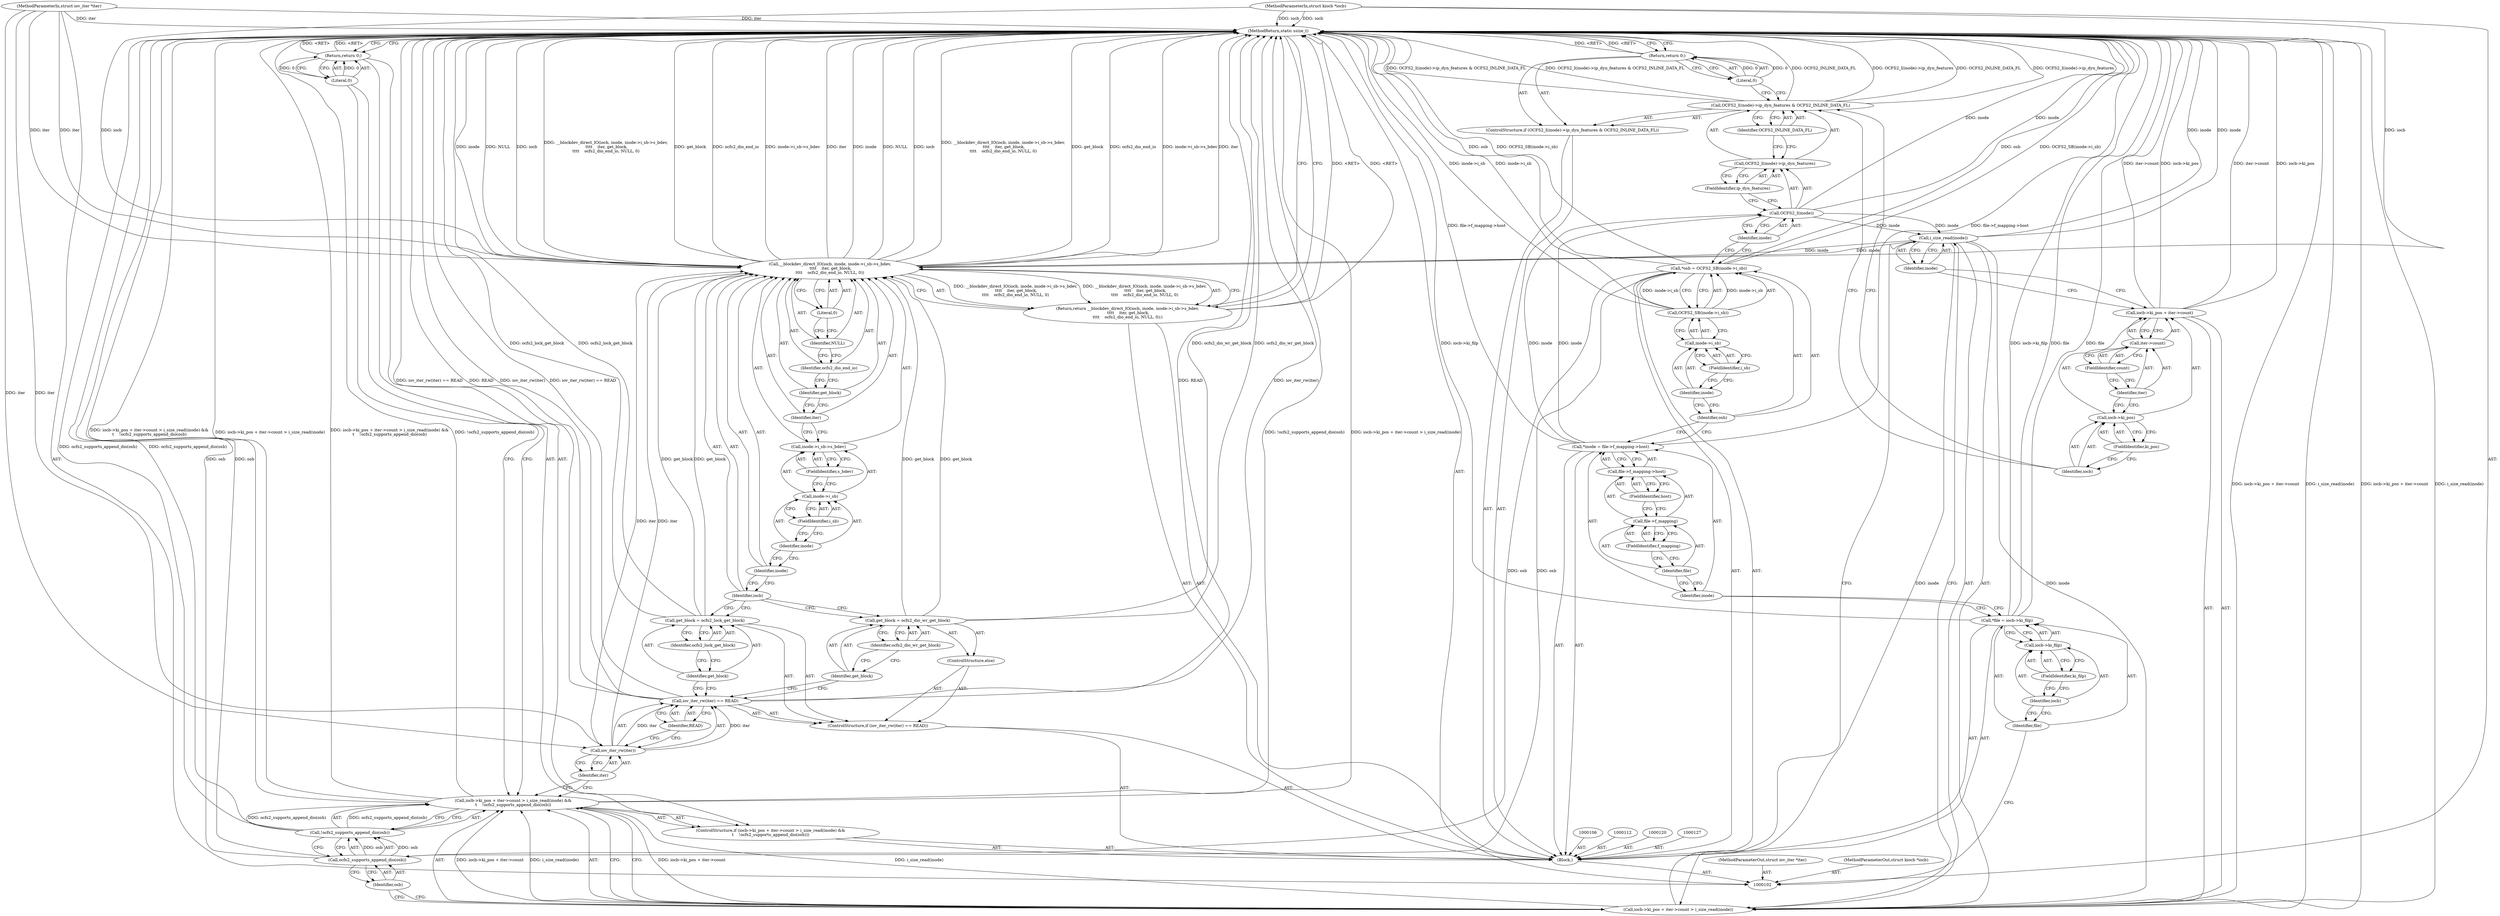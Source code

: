 digraph "0_linux_3e4c56d41eef5595035872a2ec5a483f42e8917f_0" {
"1000180" [label="(MethodReturn,static ssize_t)"];
"1000103" [label="(MethodParameterIn,struct kiocb *iocb)"];
"1000262" [label="(MethodParameterOut,struct kiocb *iocb)"];
"1000104" [label="(MethodParameterIn,struct iov_iter *iter)"];
"1000263" [label="(MethodParameterOut,struct iov_iter *iter)"];
"1000128" [label="(ControlStructure,if (OCFS2_I(inode)->ip_dyn_features & OCFS2_INLINE_DATA_FL))"];
"1000132" [label="(Identifier,inode)"];
"1000133" [label="(FieldIdentifier,ip_dyn_features)"];
"1000134" [label="(Identifier,OCFS2_INLINE_DATA_FL)"];
"1000129" [label="(Call,OCFS2_I(inode)->ip_dyn_features & OCFS2_INLINE_DATA_FL)"];
"1000130" [label="(Call,OCFS2_I(inode)->ip_dyn_features)"];
"1000131" [label="(Call,OCFS2_I(inode))"];
"1000135" [label="(Return,return 0;)"];
"1000136" [label="(Literal,0)"];
"1000137" [label="(ControlStructure,if (iocb->ki_pos + iter->count > i_size_read(inode) &&\n\t    !ocfs2_supports_append_dio(osb)))"];
"1000143" [label="(FieldIdentifier,ki_pos)"];
"1000144" [label="(Call,iter->count)"];
"1000145" [label="(Identifier,iter)"];
"1000146" [label="(FieldIdentifier,count)"];
"1000147" [label="(Call,i_size_read(inode))"];
"1000148" [label="(Identifier,inode)"];
"1000138" [label="(Call,iocb->ki_pos + iter->count > i_size_read(inode) &&\n\t    !ocfs2_supports_append_dio(osb))"];
"1000139" [label="(Call,iocb->ki_pos + iter->count > i_size_read(inode))"];
"1000140" [label="(Call,iocb->ki_pos + iter->count)"];
"1000141" [label="(Call,iocb->ki_pos)"];
"1000142" [label="(Identifier,iocb)"];
"1000151" [label="(Identifier,osb)"];
"1000149" [label="(Call,!ocfs2_supports_append_dio(osb))"];
"1000150" [label="(Call,ocfs2_supports_append_dio(osb))"];
"1000153" [label="(Literal,0)"];
"1000152" [label="(Return,return 0;)"];
"1000105" [label="(Block,)"];
"1000157" [label="(Identifier,iter)"];
"1000154" [label="(ControlStructure,if (iov_iter_rw(iter) == READ))"];
"1000158" [label="(Identifier,READ)"];
"1000155" [label="(Call,iov_iter_rw(iter) == READ)"];
"1000156" [label="(Call,iov_iter_rw(iter))"];
"1000161" [label="(Identifier,ocfs2_lock_get_block)"];
"1000159" [label="(Call,get_block = ocfs2_lock_get_block)"];
"1000160" [label="(Identifier,get_block)"];
"1000162" [label="(ControlStructure,else)"];
"1000165" [label="(Identifier,ocfs2_dio_wr_get_block)"];
"1000163" [label="(Call,get_block = ocfs2_dio_wr_get_block)"];
"1000164" [label="(Identifier,get_block)"];
"1000166" [label="(Return,return __blockdev_direct_IO(iocb, inode, inode->i_sb->s_bdev,\n \t\t\t\t    iter, get_block,\n\t\t\t\t    ocfs2_dio_end_io, NULL, 0);)"];
"1000168" [label="(Identifier,iocb)"];
"1000169" [label="(Identifier,inode)"];
"1000170" [label="(Call,inode->i_sb->s_bdev)"];
"1000171" [label="(Call,inode->i_sb)"];
"1000172" [label="(Identifier,inode)"];
"1000173" [label="(FieldIdentifier,i_sb)"];
"1000174" [label="(FieldIdentifier,s_bdev)"];
"1000167" [label="(Call,__blockdev_direct_IO(iocb, inode, inode->i_sb->s_bdev,\n \t\t\t\t    iter, get_block,\n\t\t\t\t    ocfs2_dio_end_io, NULL, 0))"];
"1000176" [label="(Identifier,get_block)"];
"1000175" [label="(Identifier,iter)"];
"1000178" [label="(Identifier,NULL)"];
"1000179" [label="(Literal,0)"];
"1000177" [label="(Identifier,ocfs2_dio_end_io)"];
"1000107" [label="(Call,*file = iocb->ki_filp)"];
"1000108" [label="(Identifier,file)"];
"1000109" [label="(Call,iocb->ki_filp)"];
"1000110" [label="(Identifier,iocb)"];
"1000111" [label="(FieldIdentifier,ki_filp)"];
"1000113" [label="(Call,*inode = file->f_mapping->host)"];
"1000114" [label="(Identifier,inode)"];
"1000115" [label="(Call,file->f_mapping->host)"];
"1000116" [label="(Call,file->f_mapping)"];
"1000117" [label="(Identifier,file)"];
"1000118" [label="(FieldIdentifier,f_mapping)"];
"1000119" [label="(FieldIdentifier,host)"];
"1000121" [label="(Call,*osb = OCFS2_SB(inode->i_sb))"];
"1000122" [label="(Identifier,osb)"];
"1000123" [label="(Call,OCFS2_SB(inode->i_sb))"];
"1000124" [label="(Call,inode->i_sb)"];
"1000125" [label="(Identifier,inode)"];
"1000126" [label="(FieldIdentifier,i_sb)"];
"1000180" -> "1000102"  [label="AST: "];
"1000180" -> "1000135"  [label="CFG: "];
"1000180" -> "1000152"  [label="CFG: "];
"1000180" -> "1000166"  [label="CFG: "];
"1000152" -> "1000180"  [label="DDG: <RET>"];
"1000166" -> "1000180"  [label="DDG: <RET>"];
"1000107" -> "1000180"  [label="DDG: file"];
"1000107" -> "1000180"  [label="DDG: iocb->ki_filp"];
"1000167" -> "1000180"  [label="DDG: inode"];
"1000167" -> "1000180"  [label="DDG: NULL"];
"1000167" -> "1000180"  [label="DDG: iocb"];
"1000167" -> "1000180"  [label="DDG: __blockdev_direct_IO(iocb, inode, inode->i_sb->s_bdev,\n \t\t\t\t    iter, get_block,\n\t\t\t\t    ocfs2_dio_end_io, NULL, 0)"];
"1000167" -> "1000180"  [label="DDG: get_block"];
"1000167" -> "1000180"  [label="DDG: ocfs2_dio_end_io"];
"1000167" -> "1000180"  [label="DDG: inode->i_sb->s_bdev"];
"1000167" -> "1000180"  [label="DDG: iter"];
"1000104" -> "1000180"  [label="DDG: iter"];
"1000139" -> "1000180"  [label="DDG: iocb->ki_pos + iter->count"];
"1000139" -> "1000180"  [label="DDG: i_size_read(inode)"];
"1000121" -> "1000180"  [label="DDG: osb"];
"1000121" -> "1000180"  [label="DDG: OCFS2_SB(inode->i_sb)"];
"1000129" -> "1000180"  [label="DDG: OCFS2_I(inode)->ip_dyn_features"];
"1000129" -> "1000180"  [label="DDG: OCFS2_I(inode)->ip_dyn_features & OCFS2_INLINE_DATA_FL"];
"1000129" -> "1000180"  [label="DDG: OCFS2_INLINE_DATA_FL"];
"1000150" -> "1000180"  [label="DDG: osb"];
"1000131" -> "1000180"  [label="DDG: inode"];
"1000140" -> "1000180"  [label="DDG: iocb->ki_pos"];
"1000140" -> "1000180"  [label="DDG: iter->count"];
"1000138" -> "1000180"  [label="DDG: iocb->ki_pos + iter->count > i_size_read(inode)"];
"1000138" -> "1000180"  [label="DDG: !ocfs2_supports_append_dio(osb)"];
"1000138" -> "1000180"  [label="DDG: iocb->ki_pos + iter->count > i_size_read(inode) &&\n\t    !ocfs2_supports_append_dio(osb)"];
"1000155" -> "1000180"  [label="DDG: iov_iter_rw(iter) == READ"];
"1000155" -> "1000180"  [label="DDG: READ"];
"1000155" -> "1000180"  [label="DDG: iov_iter_rw(iter)"];
"1000103" -> "1000180"  [label="DDG: iocb"];
"1000113" -> "1000180"  [label="DDG: file->f_mapping->host"];
"1000147" -> "1000180"  [label="DDG: inode"];
"1000149" -> "1000180"  [label="DDG: ocfs2_supports_append_dio(osb)"];
"1000159" -> "1000180"  [label="DDG: ocfs2_lock_get_block"];
"1000123" -> "1000180"  [label="DDG: inode->i_sb"];
"1000163" -> "1000180"  [label="DDG: ocfs2_dio_wr_get_block"];
"1000135" -> "1000180"  [label="DDG: <RET>"];
"1000103" -> "1000102"  [label="AST: "];
"1000103" -> "1000180"  [label="DDG: iocb"];
"1000103" -> "1000167"  [label="DDG: iocb"];
"1000262" -> "1000102"  [label="AST: "];
"1000104" -> "1000102"  [label="AST: "];
"1000104" -> "1000180"  [label="DDG: iter"];
"1000104" -> "1000156"  [label="DDG: iter"];
"1000104" -> "1000167"  [label="DDG: iter"];
"1000263" -> "1000102"  [label="AST: "];
"1000128" -> "1000105"  [label="AST: "];
"1000129" -> "1000128"  [label="AST: "];
"1000135" -> "1000128"  [label="AST: "];
"1000132" -> "1000131"  [label="AST: "];
"1000132" -> "1000121"  [label="CFG: "];
"1000131" -> "1000132"  [label="CFG: "];
"1000133" -> "1000130"  [label="AST: "];
"1000133" -> "1000131"  [label="CFG: "];
"1000130" -> "1000133"  [label="CFG: "];
"1000134" -> "1000129"  [label="AST: "];
"1000134" -> "1000130"  [label="CFG: "];
"1000129" -> "1000134"  [label="CFG: "];
"1000129" -> "1000128"  [label="AST: "];
"1000129" -> "1000134"  [label="CFG: "];
"1000130" -> "1000129"  [label="AST: "];
"1000134" -> "1000129"  [label="AST: "];
"1000136" -> "1000129"  [label="CFG: "];
"1000142" -> "1000129"  [label="CFG: "];
"1000129" -> "1000180"  [label="DDG: OCFS2_I(inode)->ip_dyn_features"];
"1000129" -> "1000180"  [label="DDG: OCFS2_I(inode)->ip_dyn_features & OCFS2_INLINE_DATA_FL"];
"1000129" -> "1000180"  [label="DDG: OCFS2_INLINE_DATA_FL"];
"1000130" -> "1000129"  [label="AST: "];
"1000130" -> "1000133"  [label="CFG: "];
"1000131" -> "1000130"  [label="AST: "];
"1000133" -> "1000130"  [label="AST: "];
"1000134" -> "1000130"  [label="CFG: "];
"1000131" -> "1000130"  [label="AST: "];
"1000131" -> "1000132"  [label="CFG: "];
"1000132" -> "1000131"  [label="AST: "];
"1000133" -> "1000131"  [label="CFG: "];
"1000131" -> "1000180"  [label="DDG: inode"];
"1000113" -> "1000131"  [label="DDG: inode"];
"1000131" -> "1000147"  [label="DDG: inode"];
"1000135" -> "1000128"  [label="AST: "];
"1000135" -> "1000136"  [label="CFG: "];
"1000136" -> "1000135"  [label="AST: "];
"1000180" -> "1000135"  [label="CFG: "];
"1000135" -> "1000180"  [label="DDG: <RET>"];
"1000136" -> "1000135"  [label="DDG: 0"];
"1000136" -> "1000135"  [label="AST: "];
"1000136" -> "1000129"  [label="CFG: "];
"1000135" -> "1000136"  [label="CFG: "];
"1000136" -> "1000135"  [label="DDG: 0"];
"1000137" -> "1000105"  [label="AST: "];
"1000138" -> "1000137"  [label="AST: "];
"1000152" -> "1000137"  [label="AST: "];
"1000143" -> "1000141"  [label="AST: "];
"1000143" -> "1000142"  [label="CFG: "];
"1000141" -> "1000143"  [label="CFG: "];
"1000144" -> "1000140"  [label="AST: "];
"1000144" -> "1000146"  [label="CFG: "];
"1000145" -> "1000144"  [label="AST: "];
"1000146" -> "1000144"  [label="AST: "];
"1000140" -> "1000144"  [label="CFG: "];
"1000145" -> "1000144"  [label="AST: "];
"1000145" -> "1000141"  [label="CFG: "];
"1000146" -> "1000145"  [label="CFG: "];
"1000146" -> "1000144"  [label="AST: "];
"1000146" -> "1000145"  [label="CFG: "];
"1000144" -> "1000146"  [label="CFG: "];
"1000147" -> "1000139"  [label="AST: "];
"1000147" -> "1000148"  [label="CFG: "];
"1000148" -> "1000147"  [label="AST: "];
"1000139" -> "1000147"  [label="CFG: "];
"1000147" -> "1000180"  [label="DDG: inode"];
"1000147" -> "1000139"  [label="DDG: inode"];
"1000131" -> "1000147"  [label="DDG: inode"];
"1000147" -> "1000167"  [label="DDG: inode"];
"1000148" -> "1000147"  [label="AST: "];
"1000148" -> "1000140"  [label="CFG: "];
"1000147" -> "1000148"  [label="CFG: "];
"1000138" -> "1000137"  [label="AST: "];
"1000138" -> "1000139"  [label="CFG: "];
"1000138" -> "1000149"  [label="CFG: "];
"1000139" -> "1000138"  [label="AST: "];
"1000149" -> "1000138"  [label="AST: "];
"1000153" -> "1000138"  [label="CFG: "];
"1000157" -> "1000138"  [label="CFG: "];
"1000138" -> "1000180"  [label="DDG: iocb->ki_pos + iter->count > i_size_read(inode)"];
"1000138" -> "1000180"  [label="DDG: !ocfs2_supports_append_dio(osb)"];
"1000138" -> "1000180"  [label="DDG: iocb->ki_pos + iter->count > i_size_read(inode) &&\n\t    !ocfs2_supports_append_dio(osb)"];
"1000139" -> "1000138"  [label="DDG: iocb->ki_pos + iter->count"];
"1000139" -> "1000138"  [label="DDG: i_size_read(inode)"];
"1000149" -> "1000138"  [label="DDG: ocfs2_supports_append_dio(osb)"];
"1000139" -> "1000138"  [label="AST: "];
"1000139" -> "1000147"  [label="CFG: "];
"1000140" -> "1000139"  [label="AST: "];
"1000147" -> "1000139"  [label="AST: "];
"1000151" -> "1000139"  [label="CFG: "];
"1000138" -> "1000139"  [label="CFG: "];
"1000139" -> "1000180"  [label="DDG: iocb->ki_pos + iter->count"];
"1000139" -> "1000180"  [label="DDG: i_size_read(inode)"];
"1000139" -> "1000138"  [label="DDG: iocb->ki_pos + iter->count"];
"1000139" -> "1000138"  [label="DDG: i_size_read(inode)"];
"1000147" -> "1000139"  [label="DDG: inode"];
"1000140" -> "1000139"  [label="AST: "];
"1000140" -> "1000144"  [label="CFG: "];
"1000141" -> "1000140"  [label="AST: "];
"1000144" -> "1000140"  [label="AST: "];
"1000148" -> "1000140"  [label="CFG: "];
"1000140" -> "1000180"  [label="DDG: iocb->ki_pos"];
"1000140" -> "1000180"  [label="DDG: iter->count"];
"1000141" -> "1000140"  [label="AST: "];
"1000141" -> "1000143"  [label="CFG: "];
"1000142" -> "1000141"  [label="AST: "];
"1000143" -> "1000141"  [label="AST: "];
"1000145" -> "1000141"  [label="CFG: "];
"1000142" -> "1000141"  [label="AST: "];
"1000142" -> "1000129"  [label="CFG: "];
"1000143" -> "1000142"  [label="CFG: "];
"1000151" -> "1000150"  [label="AST: "];
"1000151" -> "1000139"  [label="CFG: "];
"1000150" -> "1000151"  [label="CFG: "];
"1000149" -> "1000138"  [label="AST: "];
"1000149" -> "1000150"  [label="CFG: "];
"1000150" -> "1000149"  [label="AST: "];
"1000138" -> "1000149"  [label="CFG: "];
"1000149" -> "1000180"  [label="DDG: ocfs2_supports_append_dio(osb)"];
"1000149" -> "1000138"  [label="DDG: ocfs2_supports_append_dio(osb)"];
"1000150" -> "1000149"  [label="DDG: osb"];
"1000150" -> "1000149"  [label="AST: "];
"1000150" -> "1000151"  [label="CFG: "];
"1000151" -> "1000150"  [label="AST: "];
"1000149" -> "1000150"  [label="CFG: "];
"1000150" -> "1000180"  [label="DDG: osb"];
"1000150" -> "1000149"  [label="DDG: osb"];
"1000121" -> "1000150"  [label="DDG: osb"];
"1000153" -> "1000152"  [label="AST: "];
"1000153" -> "1000138"  [label="CFG: "];
"1000152" -> "1000153"  [label="CFG: "];
"1000153" -> "1000152"  [label="DDG: 0"];
"1000152" -> "1000137"  [label="AST: "];
"1000152" -> "1000153"  [label="CFG: "];
"1000153" -> "1000152"  [label="AST: "];
"1000180" -> "1000152"  [label="CFG: "];
"1000152" -> "1000180"  [label="DDG: <RET>"];
"1000153" -> "1000152"  [label="DDG: 0"];
"1000105" -> "1000102"  [label="AST: "];
"1000106" -> "1000105"  [label="AST: "];
"1000107" -> "1000105"  [label="AST: "];
"1000112" -> "1000105"  [label="AST: "];
"1000113" -> "1000105"  [label="AST: "];
"1000120" -> "1000105"  [label="AST: "];
"1000121" -> "1000105"  [label="AST: "];
"1000127" -> "1000105"  [label="AST: "];
"1000128" -> "1000105"  [label="AST: "];
"1000137" -> "1000105"  [label="AST: "];
"1000154" -> "1000105"  [label="AST: "];
"1000166" -> "1000105"  [label="AST: "];
"1000157" -> "1000156"  [label="AST: "];
"1000157" -> "1000138"  [label="CFG: "];
"1000156" -> "1000157"  [label="CFG: "];
"1000154" -> "1000105"  [label="AST: "];
"1000155" -> "1000154"  [label="AST: "];
"1000159" -> "1000154"  [label="AST: "];
"1000162" -> "1000154"  [label="AST: "];
"1000158" -> "1000155"  [label="AST: "];
"1000158" -> "1000156"  [label="CFG: "];
"1000155" -> "1000158"  [label="CFG: "];
"1000155" -> "1000154"  [label="AST: "];
"1000155" -> "1000158"  [label="CFG: "];
"1000156" -> "1000155"  [label="AST: "];
"1000158" -> "1000155"  [label="AST: "];
"1000160" -> "1000155"  [label="CFG: "];
"1000164" -> "1000155"  [label="CFG: "];
"1000155" -> "1000180"  [label="DDG: iov_iter_rw(iter) == READ"];
"1000155" -> "1000180"  [label="DDG: READ"];
"1000155" -> "1000180"  [label="DDG: iov_iter_rw(iter)"];
"1000156" -> "1000155"  [label="DDG: iter"];
"1000156" -> "1000155"  [label="AST: "];
"1000156" -> "1000157"  [label="CFG: "];
"1000157" -> "1000156"  [label="AST: "];
"1000158" -> "1000156"  [label="CFG: "];
"1000156" -> "1000155"  [label="DDG: iter"];
"1000104" -> "1000156"  [label="DDG: iter"];
"1000156" -> "1000167"  [label="DDG: iter"];
"1000161" -> "1000159"  [label="AST: "];
"1000161" -> "1000160"  [label="CFG: "];
"1000159" -> "1000161"  [label="CFG: "];
"1000159" -> "1000154"  [label="AST: "];
"1000159" -> "1000161"  [label="CFG: "];
"1000160" -> "1000159"  [label="AST: "];
"1000161" -> "1000159"  [label="AST: "];
"1000168" -> "1000159"  [label="CFG: "];
"1000159" -> "1000180"  [label="DDG: ocfs2_lock_get_block"];
"1000159" -> "1000167"  [label="DDG: get_block"];
"1000160" -> "1000159"  [label="AST: "];
"1000160" -> "1000155"  [label="CFG: "];
"1000161" -> "1000160"  [label="CFG: "];
"1000162" -> "1000154"  [label="AST: "];
"1000163" -> "1000162"  [label="AST: "];
"1000165" -> "1000163"  [label="AST: "];
"1000165" -> "1000164"  [label="CFG: "];
"1000163" -> "1000165"  [label="CFG: "];
"1000163" -> "1000162"  [label="AST: "];
"1000163" -> "1000165"  [label="CFG: "];
"1000164" -> "1000163"  [label="AST: "];
"1000165" -> "1000163"  [label="AST: "];
"1000168" -> "1000163"  [label="CFG: "];
"1000163" -> "1000180"  [label="DDG: ocfs2_dio_wr_get_block"];
"1000163" -> "1000167"  [label="DDG: get_block"];
"1000164" -> "1000163"  [label="AST: "];
"1000164" -> "1000155"  [label="CFG: "];
"1000165" -> "1000164"  [label="CFG: "];
"1000166" -> "1000105"  [label="AST: "];
"1000166" -> "1000167"  [label="CFG: "];
"1000167" -> "1000166"  [label="AST: "];
"1000180" -> "1000166"  [label="CFG: "];
"1000166" -> "1000180"  [label="DDG: <RET>"];
"1000167" -> "1000166"  [label="DDG: __blockdev_direct_IO(iocb, inode, inode->i_sb->s_bdev,\n \t\t\t\t    iter, get_block,\n\t\t\t\t    ocfs2_dio_end_io, NULL, 0)"];
"1000168" -> "1000167"  [label="AST: "];
"1000168" -> "1000159"  [label="CFG: "];
"1000168" -> "1000163"  [label="CFG: "];
"1000169" -> "1000168"  [label="CFG: "];
"1000169" -> "1000167"  [label="AST: "];
"1000169" -> "1000168"  [label="CFG: "];
"1000172" -> "1000169"  [label="CFG: "];
"1000170" -> "1000167"  [label="AST: "];
"1000170" -> "1000174"  [label="CFG: "];
"1000171" -> "1000170"  [label="AST: "];
"1000174" -> "1000170"  [label="AST: "];
"1000175" -> "1000170"  [label="CFG: "];
"1000171" -> "1000170"  [label="AST: "];
"1000171" -> "1000173"  [label="CFG: "];
"1000172" -> "1000171"  [label="AST: "];
"1000173" -> "1000171"  [label="AST: "];
"1000174" -> "1000171"  [label="CFG: "];
"1000172" -> "1000171"  [label="AST: "];
"1000172" -> "1000169"  [label="CFG: "];
"1000173" -> "1000172"  [label="CFG: "];
"1000173" -> "1000171"  [label="AST: "];
"1000173" -> "1000172"  [label="CFG: "];
"1000171" -> "1000173"  [label="CFG: "];
"1000174" -> "1000170"  [label="AST: "];
"1000174" -> "1000171"  [label="CFG: "];
"1000170" -> "1000174"  [label="CFG: "];
"1000167" -> "1000166"  [label="AST: "];
"1000167" -> "1000179"  [label="CFG: "];
"1000168" -> "1000167"  [label="AST: "];
"1000169" -> "1000167"  [label="AST: "];
"1000170" -> "1000167"  [label="AST: "];
"1000175" -> "1000167"  [label="AST: "];
"1000176" -> "1000167"  [label="AST: "];
"1000177" -> "1000167"  [label="AST: "];
"1000178" -> "1000167"  [label="AST: "];
"1000179" -> "1000167"  [label="AST: "];
"1000166" -> "1000167"  [label="CFG: "];
"1000167" -> "1000180"  [label="DDG: inode"];
"1000167" -> "1000180"  [label="DDG: NULL"];
"1000167" -> "1000180"  [label="DDG: iocb"];
"1000167" -> "1000180"  [label="DDG: __blockdev_direct_IO(iocb, inode, inode->i_sb->s_bdev,\n \t\t\t\t    iter, get_block,\n\t\t\t\t    ocfs2_dio_end_io, NULL, 0)"];
"1000167" -> "1000180"  [label="DDG: get_block"];
"1000167" -> "1000180"  [label="DDG: ocfs2_dio_end_io"];
"1000167" -> "1000180"  [label="DDG: inode->i_sb->s_bdev"];
"1000167" -> "1000180"  [label="DDG: iter"];
"1000167" -> "1000166"  [label="DDG: __blockdev_direct_IO(iocb, inode, inode->i_sb->s_bdev,\n \t\t\t\t    iter, get_block,\n\t\t\t\t    ocfs2_dio_end_io, NULL, 0)"];
"1000103" -> "1000167"  [label="DDG: iocb"];
"1000147" -> "1000167"  [label="DDG: inode"];
"1000156" -> "1000167"  [label="DDG: iter"];
"1000104" -> "1000167"  [label="DDG: iter"];
"1000163" -> "1000167"  [label="DDG: get_block"];
"1000159" -> "1000167"  [label="DDG: get_block"];
"1000176" -> "1000167"  [label="AST: "];
"1000176" -> "1000175"  [label="CFG: "];
"1000177" -> "1000176"  [label="CFG: "];
"1000175" -> "1000167"  [label="AST: "];
"1000175" -> "1000170"  [label="CFG: "];
"1000176" -> "1000175"  [label="CFG: "];
"1000178" -> "1000167"  [label="AST: "];
"1000178" -> "1000177"  [label="CFG: "];
"1000179" -> "1000178"  [label="CFG: "];
"1000179" -> "1000167"  [label="AST: "];
"1000179" -> "1000178"  [label="CFG: "];
"1000167" -> "1000179"  [label="CFG: "];
"1000177" -> "1000167"  [label="AST: "];
"1000177" -> "1000176"  [label="CFG: "];
"1000178" -> "1000177"  [label="CFG: "];
"1000107" -> "1000105"  [label="AST: "];
"1000107" -> "1000109"  [label="CFG: "];
"1000108" -> "1000107"  [label="AST: "];
"1000109" -> "1000107"  [label="AST: "];
"1000114" -> "1000107"  [label="CFG: "];
"1000107" -> "1000180"  [label="DDG: file"];
"1000107" -> "1000180"  [label="DDG: iocb->ki_filp"];
"1000108" -> "1000107"  [label="AST: "];
"1000108" -> "1000102"  [label="CFG: "];
"1000110" -> "1000108"  [label="CFG: "];
"1000109" -> "1000107"  [label="AST: "];
"1000109" -> "1000111"  [label="CFG: "];
"1000110" -> "1000109"  [label="AST: "];
"1000111" -> "1000109"  [label="AST: "];
"1000107" -> "1000109"  [label="CFG: "];
"1000110" -> "1000109"  [label="AST: "];
"1000110" -> "1000108"  [label="CFG: "];
"1000111" -> "1000110"  [label="CFG: "];
"1000111" -> "1000109"  [label="AST: "];
"1000111" -> "1000110"  [label="CFG: "];
"1000109" -> "1000111"  [label="CFG: "];
"1000113" -> "1000105"  [label="AST: "];
"1000113" -> "1000115"  [label="CFG: "];
"1000114" -> "1000113"  [label="AST: "];
"1000115" -> "1000113"  [label="AST: "];
"1000122" -> "1000113"  [label="CFG: "];
"1000113" -> "1000180"  [label="DDG: file->f_mapping->host"];
"1000113" -> "1000131"  [label="DDG: inode"];
"1000114" -> "1000113"  [label="AST: "];
"1000114" -> "1000107"  [label="CFG: "];
"1000117" -> "1000114"  [label="CFG: "];
"1000115" -> "1000113"  [label="AST: "];
"1000115" -> "1000119"  [label="CFG: "];
"1000116" -> "1000115"  [label="AST: "];
"1000119" -> "1000115"  [label="AST: "];
"1000113" -> "1000115"  [label="CFG: "];
"1000116" -> "1000115"  [label="AST: "];
"1000116" -> "1000118"  [label="CFG: "];
"1000117" -> "1000116"  [label="AST: "];
"1000118" -> "1000116"  [label="AST: "];
"1000119" -> "1000116"  [label="CFG: "];
"1000117" -> "1000116"  [label="AST: "];
"1000117" -> "1000114"  [label="CFG: "];
"1000118" -> "1000117"  [label="CFG: "];
"1000118" -> "1000116"  [label="AST: "];
"1000118" -> "1000117"  [label="CFG: "];
"1000116" -> "1000118"  [label="CFG: "];
"1000119" -> "1000115"  [label="AST: "];
"1000119" -> "1000116"  [label="CFG: "];
"1000115" -> "1000119"  [label="CFG: "];
"1000121" -> "1000105"  [label="AST: "];
"1000121" -> "1000123"  [label="CFG: "];
"1000122" -> "1000121"  [label="AST: "];
"1000123" -> "1000121"  [label="AST: "];
"1000132" -> "1000121"  [label="CFG: "];
"1000121" -> "1000180"  [label="DDG: osb"];
"1000121" -> "1000180"  [label="DDG: OCFS2_SB(inode->i_sb)"];
"1000123" -> "1000121"  [label="DDG: inode->i_sb"];
"1000121" -> "1000150"  [label="DDG: osb"];
"1000122" -> "1000121"  [label="AST: "];
"1000122" -> "1000113"  [label="CFG: "];
"1000125" -> "1000122"  [label="CFG: "];
"1000123" -> "1000121"  [label="AST: "];
"1000123" -> "1000124"  [label="CFG: "];
"1000124" -> "1000123"  [label="AST: "];
"1000121" -> "1000123"  [label="CFG: "];
"1000123" -> "1000180"  [label="DDG: inode->i_sb"];
"1000123" -> "1000121"  [label="DDG: inode->i_sb"];
"1000124" -> "1000123"  [label="AST: "];
"1000124" -> "1000126"  [label="CFG: "];
"1000125" -> "1000124"  [label="AST: "];
"1000126" -> "1000124"  [label="AST: "];
"1000123" -> "1000124"  [label="CFG: "];
"1000125" -> "1000124"  [label="AST: "];
"1000125" -> "1000122"  [label="CFG: "];
"1000126" -> "1000125"  [label="CFG: "];
"1000126" -> "1000124"  [label="AST: "];
"1000126" -> "1000125"  [label="CFG: "];
"1000124" -> "1000126"  [label="CFG: "];
}
